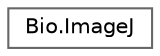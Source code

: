 digraph "Graphical Class Hierarchy"
{
 // LATEX_PDF_SIZE
  bgcolor="transparent";
  edge [fontname=Helvetica,fontsize=10,labelfontname=Helvetica,labelfontsize=10];
  node [fontname=Helvetica,fontsize=10,shape=box,height=0.2,width=0.4];
  rankdir="LR";
  Node0 [label="Bio.ImageJ",height=0.2,width=0.4,color="grey40", fillcolor="white", style="filled",URL="$class_bio_1_1_image_j.html",tooltip=" "];
}
